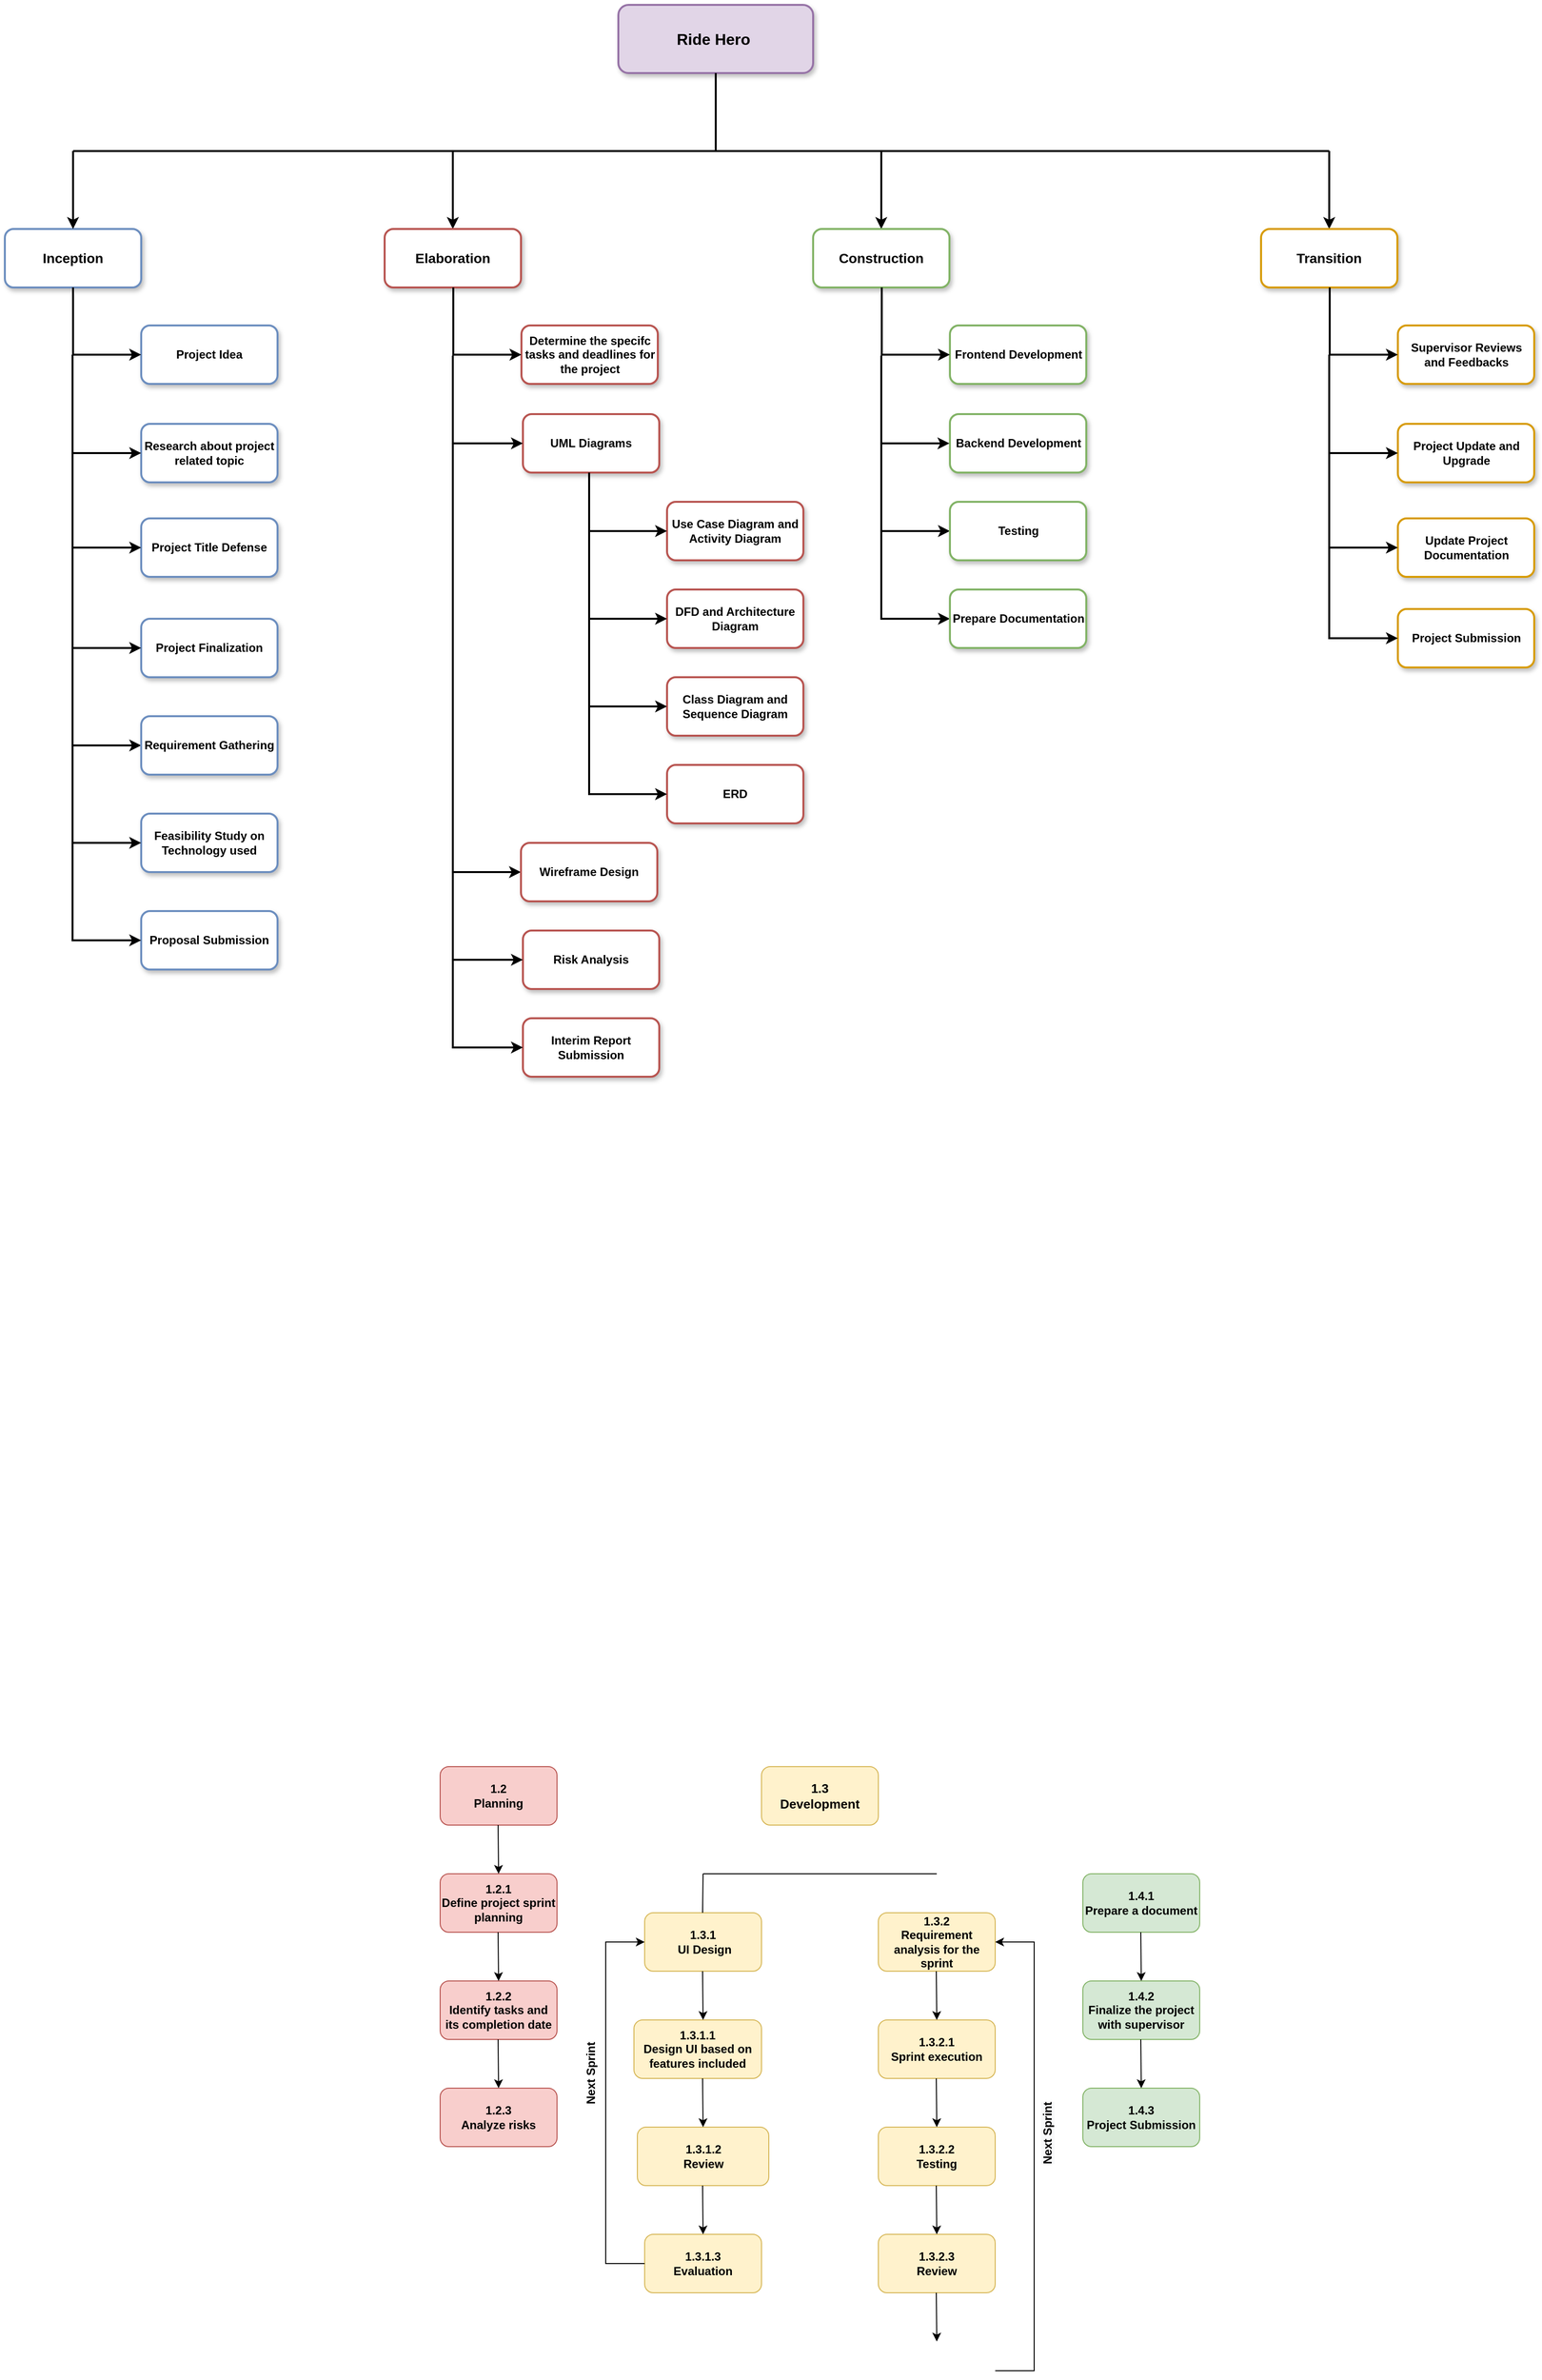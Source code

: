 <mxfile version="20.7.4" type="device"><diagram id="n-b4uIXExrW55swHrePo" name="Page-1"><mxGraphModel dx="2574" dy="1663" grid="0" gridSize="10" guides="1" tooltips="1" connect="1" arrows="1" fold="1" page="0" pageScale="1" pageWidth="850" pageHeight="1100" math="0" shadow="0"><root><mxCell id="0"/><mxCell id="1" parent="0"/><mxCell id="agWm9m5ulad_6yhjG989-1" value="&lt;span style=&quot;font-size: 16px;&quot;&gt;&lt;b&gt;Ride Hero&amp;nbsp;&lt;/b&gt;&lt;/span&gt;" style="rounded=1;whiteSpace=wrap;html=1;strokeWidth=2;fillColor=#e1d5e7;strokeColor=#9673a6;shadow=1;" parent="1" vertex="1"><mxGeometry x="670" y="-30" width="200" height="70" as="geometry"/></mxCell><mxCell id="agWm9m5ulad_6yhjG989-2" value="&lt;b&gt;&lt;font style=&quot;font-size: 14px;&quot;&gt;Inception&lt;/font&gt;&lt;/b&gt;" style="rounded=1;whiteSpace=wrap;html=1;strokeWidth=2;strokeColor=#6c8ebf;shadow=1;" parent="1" vertex="1"><mxGeometry x="40" y="200" width="140" height="60" as="geometry"/></mxCell><mxCell id="agWm9m5ulad_6yhjG989-6" value="&lt;b&gt;Project Idea&lt;/b&gt;" style="rounded=1;whiteSpace=wrap;html=1;strokeWidth=2;shadow=1;strokeColor=#6c8ebf;" parent="1" vertex="1"><mxGeometry x="180" y="299" width="140" height="60" as="geometry"/></mxCell><mxCell id="agWm9m5ulad_6yhjG989-7" value="&lt;b&gt;Research about project related topic&lt;/b&gt;" style="rounded=1;whiteSpace=wrap;html=1;strokeWidth=2;shadow=1;strokeColor=#6c8ebf;" parent="1" vertex="1"><mxGeometry x="180" y="400" width="140" height="60" as="geometry"/></mxCell><mxCell id="agWm9m5ulad_6yhjG989-8" value="&lt;b&gt;Project Title Defense&lt;/b&gt;" style="rounded=1;whiteSpace=wrap;html=1;strokeWidth=2;shadow=1;strokeColor=#6c8ebf;" parent="1" vertex="1"><mxGeometry x="180" y="497" width="140" height="60" as="geometry"/></mxCell><mxCell id="agWm9m5ulad_6yhjG989-9" value="&lt;b&gt;Project Finalization&lt;/b&gt;" style="rounded=1;whiteSpace=wrap;html=1;strokeWidth=2;shadow=1;strokeColor=#6c8ebf;" parent="1" vertex="1"><mxGeometry x="180" y="600" width="140" height="60" as="geometry"/></mxCell><mxCell id="agWm9m5ulad_6yhjG989-28" value="" style="endArrow=none;html=1;rounded=0;strokeWidth=2;" parent="1" edge="1"><mxGeometry width="50" height="50" relative="1" as="geometry"><mxPoint x="110" y="120" as="sourcePoint"/><mxPoint x="1400" y="120" as="targetPoint"/></mxGeometry></mxCell><mxCell id="agWm9m5ulad_6yhjG989-30" value="" style="endArrow=classic;html=1;rounded=0;entryX=0.5;entryY=0;entryDx=0;entryDy=0;strokeWidth=2;shadow=0;" parent="1" target="agWm9m5ulad_6yhjG989-2" edge="1"><mxGeometry width="50" height="50" relative="1" as="geometry"><mxPoint x="110" y="120" as="sourcePoint"/><mxPoint x="620" y="110" as="targetPoint"/></mxGeometry></mxCell><mxCell id="agWm9m5ulad_6yhjG989-31" value="" style="endArrow=classic;html=1;rounded=0;entryX=0.5;entryY=0;entryDx=0;entryDy=0;strokeWidth=2;" parent="1" edge="1"><mxGeometry width="50" height="50" relative="1" as="geometry"><mxPoint x="940" y="120" as="sourcePoint"/><mxPoint x="940" y="200" as="targetPoint"/></mxGeometry></mxCell><mxCell id="agWm9m5ulad_6yhjG989-32" value="" style="endArrow=classic;html=1;rounded=0;entryX=0.5;entryY=0;entryDx=0;entryDy=0;strokeWidth=2;" parent="1" edge="1"><mxGeometry width="50" height="50" relative="1" as="geometry"><mxPoint x="500" y="120" as="sourcePoint"/><mxPoint x="500" y="200" as="targetPoint"/></mxGeometry></mxCell><mxCell id="agWm9m5ulad_6yhjG989-33" value="" style="endArrow=classic;html=1;rounded=0;entryX=0.5;entryY=0;entryDx=0;entryDy=0;strokeWidth=2;" parent="1" edge="1"><mxGeometry width="50" height="50" relative="1" as="geometry"><mxPoint x="1400" y="120" as="sourcePoint"/><mxPoint x="1400" y="200" as="targetPoint"/></mxGeometry></mxCell><mxCell id="agWm9m5ulad_6yhjG989-34" value="" style="endArrow=none;html=1;rounded=0;strokeWidth=2;" parent="1" source="agWm9m5ulad_6yhjG989-1" edge="1"><mxGeometry width="50" height="50" relative="1" as="geometry"><mxPoint x="770" y="160" as="sourcePoint"/><mxPoint x="770" y="120" as="targetPoint"/></mxGeometry></mxCell><mxCell id="Q3MJmjM4DvKp9hGBp_1r-1" value="" style="endArrow=classic;html=1;rounded=0;strokeWidth=2;edgeStyle=orthogonalEdgeStyle;entryX=0;entryY=0.5;entryDx=0;entryDy=0;shadow=0;" parent="1" target="agWm9m5ulad_6yhjG989-6" edge="1"><mxGeometry width="50" height="50" relative="1" as="geometry"><mxPoint x="110" y="260" as="sourcePoint"/><mxPoint x="110" y="300" as="targetPoint"/><Array as="points"><mxPoint x="110" y="329"/></Array></mxGeometry></mxCell><mxCell id="Q3MJmjM4DvKp9hGBp_1r-2" value="" style="endArrow=classic;html=1;rounded=0;strokeWidth=2;edgeStyle=orthogonalEdgeStyle;entryX=0;entryY=0.5;entryDx=0;entryDy=0;shadow=0;" parent="1" target="agWm9m5ulad_6yhjG989-7" edge="1"><mxGeometry width="50" height="50" relative="1" as="geometry"><mxPoint x="109.5" y="329" as="sourcePoint"/><mxPoint x="109.5" y="369" as="targetPoint"/><Array as="points"><mxPoint x="110" y="430"/></Array></mxGeometry></mxCell><mxCell id="Q3MJmjM4DvKp9hGBp_1r-3" value="" style="endArrow=classic;html=1;rounded=0;strokeWidth=2;edgeStyle=orthogonalEdgeStyle;entryX=0;entryY=0.5;entryDx=0;entryDy=0;shadow=0;" parent="1" target="agWm9m5ulad_6yhjG989-8" edge="1"><mxGeometry width="50" height="50" relative="1" as="geometry"><mxPoint x="109.5" y="431" as="sourcePoint"/><mxPoint x="109.5" y="471" as="targetPoint"/><Array as="points"><mxPoint x="110" y="527"/></Array></mxGeometry></mxCell><mxCell id="Q3MJmjM4DvKp9hGBp_1r-4" value="" style="endArrow=classic;html=1;rounded=0;strokeWidth=2;edgeStyle=orthogonalEdgeStyle;entryX=0;entryY=0.5;entryDx=0;entryDy=0;shadow=0;" parent="1" target="agWm9m5ulad_6yhjG989-9" edge="1"><mxGeometry width="50" height="50" relative="1" as="geometry"><mxPoint x="109.5" y="525" as="sourcePoint"/><mxPoint x="109.5" y="565" as="targetPoint"/><Array as="points"><mxPoint x="110" y="630"/></Array></mxGeometry></mxCell><mxCell id="Q3MJmjM4DvKp9hGBp_1r-5" value="&lt;b style=&quot;&quot;&gt;1.2&lt;br&gt;Planning&lt;/b&gt;" style="rounded=1;whiteSpace=wrap;html=1;fillColor=#f8cecc;strokeColor=#b85450;" parent="1" vertex="1"><mxGeometry x="487" y="1778" width="120" height="60" as="geometry"/></mxCell><mxCell id="Q3MJmjM4DvKp9hGBp_1r-6" value="&lt;b style=&quot;font-size: 13px;&quot;&gt;1.3&lt;br&gt;Development&lt;/b&gt;" style="rounded=1;whiteSpace=wrap;html=1;fillColor=#fff2cc;strokeColor=#d6b656;" parent="1" vertex="1"><mxGeometry x="817" y="1778" width="120" height="60" as="geometry"/></mxCell><mxCell id="Q3MJmjM4DvKp9hGBp_1r-8" value="&lt;b style=&quot;&quot;&gt;1.2.1&lt;br&gt;Define project sprint planning&lt;/b&gt;" style="rounded=1;whiteSpace=wrap;html=1;fillColor=#f8cecc;strokeColor=#b85450;" parent="1" vertex="1"><mxGeometry x="487" y="1888" width="120" height="60" as="geometry"/></mxCell><mxCell id="Q3MJmjM4DvKp9hGBp_1r-9" value="&lt;b style=&quot;&quot;&gt;1.2.2&lt;br&gt;Identify tasks and its completion date&lt;/b&gt;" style="rounded=1;whiteSpace=wrap;html=1;fillColor=#f8cecc;strokeColor=#b85450;" parent="1" vertex="1"><mxGeometry x="487" y="1998" width="120" height="60" as="geometry"/></mxCell><mxCell id="Q3MJmjM4DvKp9hGBp_1r-10" value="&lt;b&gt;1.2.3&lt;br&gt;Analyze risks&lt;/b&gt;" style="rounded=1;whiteSpace=wrap;html=1;fillColor=#f8cecc;strokeColor=#b85450;" parent="1" vertex="1"><mxGeometry x="487" y="2108" width="120" height="60" as="geometry"/></mxCell><mxCell id="Q3MJmjM4DvKp9hGBp_1r-11" value="&lt;b&gt;1.3.1&lt;br&gt;&amp;nbsp;UI Design&lt;/b&gt;" style="rounded=1;whiteSpace=wrap;html=1;fillColor=#fff2cc;strokeColor=#d6b656;" parent="1" vertex="1"><mxGeometry x="697" y="1928" width="120" height="60" as="geometry"/></mxCell><mxCell id="Q3MJmjM4DvKp9hGBp_1r-12" value="&lt;b&gt;1.3.2&lt;br&gt;Requirement analysis for the sprint&lt;/b&gt;" style="rounded=1;whiteSpace=wrap;html=1;fillColor=#fff2cc;strokeColor=#d6b656;" parent="1" vertex="1"><mxGeometry x="937" y="1928" width="120" height="60" as="geometry"/></mxCell><mxCell id="Q3MJmjM4DvKp9hGBp_1r-13" value="&lt;b&gt;1.3.1.1&lt;br&gt;Design UI based on features included&lt;/b&gt;" style="rounded=1;whiteSpace=wrap;html=1;fillColor=#fff2cc;strokeColor=#d6b656;" parent="1" vertex="1"><mxGeometry x="686" y="2038" width="131" height="60" as="geometry"/></mxCell><mxCell id="Q3MJmjM4DvKp9hGBp_1r-14" value="&lt;b&gt;1.3.1.2&lt;br&gt;Review&lt;/b&gt;" style="rounded=1;whiteSpace=wrap;html=1;fillColor=#fff2cc;strokeColor=#d6b656;" parent="1" vertex="1"><mxGeometry x="689.5" y="2148" width="135" height="60" as="geometry"/></mxCell><mxCell id="Q3MJmjM4DvKp9hGBp_1r-15" value="&lt;b&gt;1.3.1.3&lt;br&gt;Evaluation&lt;/b&gt;" style="rounded=1;whiteSpace=wrap;html=1;fillColor=#fff2cc;strokeColor=#d6b656;" parent="1" vertex="1"><mxGeometry x="697" y="2258" width="120" height="60" as="geometry"/></mxCell><mxCell id="Q3MJmjM4DvKp9hGBp_1r-16" value="&lt;b&gt;1.3.2.1&lt;br&gt;Sprint execution&lt;/b&gt;" style="rounded=1;whiteSpace=wrap;html=1;fillColor=#fff2cc;strokeColor=#d6b656;" parent="1" vertex="1"><mxGeometry x="937" y="2038" width="120" height="60" as="geometry"/></mxCell><mxCell id="Q3MJmjM4DvKp9hGBp_1r-17" value="&lt;b&gt;1.3.2.2&lt;br&gt;Testing&lt;br&gt;&lt;/b&gt;" style="rounded=1;whiteSpace=wrap;html=1;fillColor=#fff2cc;strokeColor=#d6b656;" parent="1" vertex="1"><mxGeometry x="937" y="2148" width="120" height="60" as="geometry"/></mxCell><mxCell id="Q3MJmjM4DvKp9hGBp_1r-18" value="&lt;b&gt;1.3.2.3&lt;br&gt;Review&lt;/b&gt;" style="rounded=1;whiteSpace=wrap;html=1;fillColor=#fff2cc;strokeColor=#d6b656;" parent="1" vertex="1"><mxGeometry x="937" y="2258" width="120" height="60" as="geometry"/></mxCell><mxCell id="Q3MJmjM4DvKp9hGBp_1r-19" value="&lt;b&gt;1.4.1&lt;br&gt;Prepare a document&lt;/b&gt;" style="rounded=1;whiteSpace=wrap;html=1;fillColor=#d5e8d4;strokeColor=#82b366;" parent="1" vertex="1"><mxGeometry x="1147" y="1888" width="120" height="60" as="geometry"/></mxCell><mxCell id="Q3MJmjM4DvKp9hGBp_1r-20" value="&lt;b&gt;1.4.2&lt;br&gt;Finalize the project with supervisor&lt;/b&gt;" style="rounded=1;whiteSpace=wrap;html=1;fillColor=#d5e8d4;strokeColor=#82b366;" parent="1" vertex="1"><mxGeometry x="1147" y="1998" width="120" height="60" as="geometry"/></mxCell><mxCell id="Q3MJmjM4DvKp9hGBp_1r-21" value="&lt;b&gt;1.4.3&lt;br&gt;Project Submission&lt;/b&gt;" style="rounded=1;whiteSpace=wrap;html=1;fillColor=#d5e8d4;strokeColor=#82b366;" parent="1" vertex="1"><mxGeometry x="1147" y="2108" width="120" height="60" as="geometry"/></mxCell><mxCell id="Q3MJmjM4DvKp9hGBp_1r-22" value="" style="endArrow=classic;html=1;rounded=0;" parent="1" edge="1"><mxGeometry width="50" height="50" relative="1" as="geometry"><mxPoint x="546.5" y="1838" as="sourcePoint"/><mxPoint x="547" y="1888" as="targetPoint"/></mxGeometry></mxCell><mxCell id="Q3MJmjM4DvKp9hGBp_1r-23" value="" style="endArrow=classic;html=1;rounded=0;" parent="1" edge="1"><mxGeometry width="50" height="50" relative="1" as="geometry"><mxPoint x="546.5" y="1948" as="sourcePoint"/><mxPoint x="547" y="1998" as="targetPoint"/></mxGeometry></mxCell><mxCell id="Q3MJmjM4DvKp9hGBp_1r-24" value="" style="endArrow=classic;html=1;rounded=0;" parent="1" edge="1"><mxGeometry width="50" height="50" relative="1" as="geometry"><mxPoint x="546.5" y="2058" as="sourcePoint"/><mxPoint x="547" y="2108" as="targetPoint"/></mxGeometry></mxCell><mxCell id="Q3MJmjM4DvKp9hGBp_1r-25" value="" style="endArrow=classic;html=1;rounded=0;" parent="1" edge="1"><mxGeometry width="50" height="50" relative="1" as="geometry"><mxPoint x="756.5" y="1988" as="sourcePoint"/><mxPoint x="757" y="2038" as="targetPoint"/></mxGeometry></mxCell><mxCell id="Q3MJmjM4DvKp9hGBp_1r-26" value="" style="endArrow=classic;html=1;rounded=0;" parent="1" edge="1"><mxGeometry width="50" height="50" relative="1" as="geometry"><mxPoint x="756.5" y="2098" as="sourcePoint"/><mxPoint x="757" y="2148" as="targetPoint"/></mxGeometry></mxCell><mxCell id="Q3MJmjM4DvKp9hGBp_1r-27" value="" style="endArrow=classic;html=1;rounded=0;" parent="1" edge="1"><mxGeometry width="50" height="50" relative="1" as="geometry"><mxPoint x="756.5" y="2208" as="sourcePoint"/><mxPoint x="757" y="2258" as="targetPoint"/></mxGeometry></mxCell><mxCell id="Q3MJmjM4DvKp9hGBp_1r-28" value="" style="endArrow=classic;html=1;rounded=0;" parent="1" edge="1"><mxGeometry width="50" height="50" relative="1" as="geometry"><mxPoint x="996.5" y="1988" as="sourcePoint"/><mxPoint x="997" y="2038" as="targetPoint"/></mxGeometry></mxCell><mxCell id="Q3MJmjM4DvKp9hGBp_1r-29" value="" style="endArrow=classic;html=1;rounded=0;" parent="1" edge="1"><mxGeometry width="50" height="50" relative="1" as="geometry"><mxPoint x="996.5" y="2098" as="sourcePoint"/><mxPoint x="997" y="2148" as="targetPoint"/></mxGeometry></mxCell><mxCell id="Q3MJmjM4DvKp9hGBp_1r-30" value="" style="endArrow=classic;html=1;rounded=0;" parent="1" edge="1"><mxGeometry width="50" height="50" relative="1" as="geometry"><mxPoint x="996.5" y="2208" as="sourcePoint"/><mxPoint x="997" y="2258" as="targetPoint"/></mxGeometry></mxCell><mxCell id="Q3MJmjM4DvKp9hGBp_1r-32" value="" style="endArrow=classic;html=1;rounded=0;" parent="1" edge="1"><mxGeometry width="50" height="50" relative="1" as="geometry"><mxPoint x="1206.5" y="1948" as="sourcePoint"/><mxPoint x="1207" y="1998" as="targetPoint"/></mxGeometry></mxCell><mxCell id="Q3MJmjM4DvKp9hGBp_1r-33" value="" style="endArrow=classic;html=1;rounded=0;" parent="1" edge="1"><mxGeometry width="50" height="50" relative="1" as="geometry"><mxPoint x="1206.5" y="2058" as="sourcePoint"/><mxPoint x="1207" y="2108" as="targetPoint"/></mxGeometry></mxCell><mxCell id="Q3MJmjM4DvKp9hGBp_1r-35" value="" style="endArrow=none;html=1;rounded=0;" parent="1" edge="1"><mxGeometry width="50" height="50" relative="1" as="geometry"><mxPoint x="997" y="1888" as="sourcePoint"/><mxPoint x="757" y="1888" as="targetPoint"/></mxGeometry></mxCell><mxCell id="Q3MJmjM4DvKp9hGBp_1r-36" value="" style="endArrow=none;html=1;rounded=0;" parent="1" edge="1"><mxGeometry width="50" height="50" relative="1" as="geometry"><mxPoint x="757" y="1888" as="sourcePoint"/><mxPoint x="756.5" y="1928" as="targetPoint"/></mxGeometry></mxCell><mxCell id="Q3MJmjM4DvKp9hGBp_1r-38" value="" style="endArrow=classic;html=1;rounded=0;" parent="1" edge="1"><mxGeometry width="50" height="50" relative="1" as="geometry"><mxPoint x="996.5" y="2318" as="sourcePoint"/><mxPoint x="997" y="2368" as="targetPoint"/></mxGeometry></mxCell><mxCell id="Q3MJmjM4DvKp9hGBp_1r-39" value="" style="endArrow=classic;html=1;rounded=0;fontSize=12;exitX=0;exitY=0.5;exitDx=0;exitDy=0;edgeStyle=orthogonalEdgeStyle;entryX=0;entryY=0.5;entryDx=0;entryDy=0;" parent="1" source="Q3MJmjM4DvKp9hGBp_1r-15" target="Q3MJmjM4DvKp9hGBp_1r-11" edge="1"><mxGeometry width="50" height="50" relative="1" as="geometry"><mxPoint x="717" y="2228" as="sourcePoint"/><mxPoint x="767" y="2178" as="targetPoint"/><Array as="points"><mxPoint x="657" y="2288"/><mxPoint x="657" y="1958"/></Array></mxGeometry></mxCell><mxCell id="Q3MJmjM4DvKp9hGBp_1r-40" value="" style="endArrow=classic;html=1;rounded=0;fontSize=12;edgeStyle=orthogonalEdgeStyle;exitX=1;exitY=0.5;exitDx=0;exitDy=0;entryX=1;entryY=0.5;entryDx=0;entryDy=0;" parent="1" target="Q3MJmjM4DvKp9hGBp_1r-12" edge="1"><mxGeometry width="50" height="50" relative="1" as="geometry"><mxPoint x="1057" y="2398" as="sourcePoint"/><mxPoint x="1137" y="2098" as="targetPoint"/><Array as="points"><mxPoint x="1097" y="2398"/><mxPoint x="1097" y="1958"/></Array></mxGeometry></mxCell><mxCell id="Q3MJmjM4DvKp9hGBp_1r-41" value="&lt;b&gt;Next Sprint&lt;/b&gt;" style="text;html=1;align=center;verticalAlign=middle;resizable=0;points=[];autosize=1;strokeColor=none;fillColor=none;fontSize=12;rotation=-90;" parent="1" vertex="1"><mxGeometry x="597" y="2078" width="90" height="30" as="geometry"/></mxCell><mxCell id="Q3MJmjM4DvKp9hGBp_1r-42" value="&lt;b style=&quot;color: rgb(0, 0, 0); font-family: Helvetica; font-size: 12px; font-style: normal; font-variant-ligatures: normal; font-variant-caps: normal; letter-spacing: normal; orphans: 2; text-align: center; text-indent: 0px; text-transform: none; widows: 2; word-spacing: 0px; -webkit-text-stroke-width: 0px; background-color: rgb(248, 249, 250); text-decoration-thickness: initial; text-decoration-style: initial; text-decoration-color: initial;&quot;&gt;Next Sprint&lt;/b&gt;" style="text;whiteSpace=wrap;html=1;fontSize=12;rotation=-90;" parent="1" vertex="1"><mxGeometry x="1067" y="2118" width="100" height="40" as="geometry"/></mxCell><mxCell id="Q3MJmjM4DvKp9hGBp_1r-57" value="&lt;b&gt;&lt;font style=&quot;font-size: 14px;&quot;&gt;Elaboration&lt;/font&gt;&lt;/b&gt;" style="rounded=1;whiteSpace=wrap;html=1;strokeWidth=2;strokeColor=#b85450;shadow=1;" parent="1" vertex="1"><mxGeometry x="430" y="200" width="140" height="60" as="geometry"/></mxCell><mxCell id="Q3MJmjM4DvKp9hGBp_1r-117" value="&lt;span style=&quot;font-size: 14px;&quot;&gt;&lt;b&gt;Transition&lt;/b&gt;&lt;/span&gt;" style="rounded=1;whiteSpace=wrap;html=1;strokeWidth=2;strokeColor=#d79b00;shadow=1;" parent="1" vertex="1"><mxGeometry x="1330" y="200" width="140" height="60" as="geometry"/></mxCell><mxCell id="Q3MJmjM4DvKp9hGBp_1r-118" value="&lt;b&gt;Supervisor Reviews and Feedbacks&lt;/b&gt;" style="rounded=1;whiteSpace=wrap;html=1;strokeWidth=2;strokeColor=#d79b00;shadow=1;" parent="1" vertex="1"><mxGeometry x="1470.5" y="299" width="140" height="60" as="geometry"/></mxCell><mxCell id="Q3MJmjM4DvKp9hGBp_1r-119" value="&lt;b&gt;Project Update and Upgrade&lt;/b&gt;" style="rounded=1;whiteSpace=wrap;html=1;strokeWidth=2;strokeColor=#d79b00;shadow=1;" parent="1" vertex="1"><mxGeometry x="1470.5" y="400" width="140" height="60" as="geometry"/></mxCell><mxCell id="Q3MJmjM4DvKp9hGBp_1r-120" value="&lt;b&gt;Update Project Documentation&lt;/b&gt;" style="rounded=1;whiteSpace=wrap;html=1;strokeWidth=2;strokeColor=#d79b00;shadow=1;" parent="1" vertex="1"><mxGeometry x="1470.5" y="497" width="140" height="60" as="geometry"/></mxCell><mxCell id="Q3MJmjM4DvKp9hGBp_1r-121" value="&lt;b&gt;Project Submission&lt;/b&gt;" style="rounded=1;whiteSpace=wrap;html=1;strokeWidth=2;strokeColor=#d79b00;shadow=1;" parent="1" vertex="1"><mxGeometry x="1470.5" y="590" width="140" height="60" as="geometry"/></mxCell><mxCell id="Q3MJmjM4DvKp9hGBp_1r-122" value="" style="endArrow=classic;html=1;rounded=0;strokeWidth=2;edgeStyle=orthogonalEdgeStyle;entryX=0;entryY=0.5;entryDx=0;entryDy=0;" parent="1" target="Q3MJmjM4DvKp9hGBp_1r-118" edge="1"><mxGeometry width="50" height="50" relative="1" as="geometry"><mxPoint x="1400.5" y="260" as="sourcePoint"/><mxPoint x="1400.5" y="300" as="targetPoint"/><Array as="points"><mxPoint x="1400.5" y="329"/></Array></mxGeometry></mxCell><mxCell id="Q3MJmjM4DvKp9hGBp_1r-123" value="" style="endArrow=classic;html=1;rounded=0;strokeWidth=2;edgeStyle=orthogonalEdgeStyle;entryX=0;entryY=0.5;entryDx=0;entryDy=0;" parent="1" target="Q3MJmjM4DvKp9hGBp_1r-119" edge="1"><mxGeometry width="50" height="50" relative="1" as="geometry"><mxPoint x="1400" y="329" as="sourcePoint"/><mxPoint x="1400" y="369" as="targetPoint"/><Array as="points"><mxPoint x="1400.5" y="430"/></Array></mxGeometry></mxCell><mxCell id="Q3MJmjM4DvKp9hGBp_1r-124" value="" style="endArrow=classic;html=1;rounded=0;strokeWidth=2;edgeStyle=orthogonalEdgeStyle;entryX=0;entryY=0.5;entryDx=0;entryDy=0;" parent="1" target="Q3MJmjM4DvKp9hGBp_1r-120" edge="1"><mxGeometry width="50" height="50" relative="1" as="geometry"><mxPoint x="1400" y="431" as="sourcePoint"/><mxPoint x="1400" y="471" as="targetPoint"/><Array as="points"><mxPoint x="1400.5" y="527"/></Array></mxGeometry></mxCell><mxCell id="Q3MJmjM4DvKp9hGBp_1r-125" value="" style="endArrow=classic;html=1;rounded=0;strokeWidth=2;edgeStyle=orthogonalEdgeStyle;entryX=0;entryY=0.5;entryDx=0;entryDy=0;" parent="1" target="Q3MJmjM4DvKp9hGBp_1r-121" edge="1"><mxGeometry width="50" height="50" relative="1" as="geometry"><mxPoint x="1400" y="525" as="sourcePoint"/><mxPoint x="1400" y="565" as="targetPoint"/><Array as="points"><mxPoint x="1400" y="620"/></Array></mxGeometry></mxCell><mxCell id="Q3MJmjM4DvKp9hGBp_1r-127" value="" style="endArrow=classic;html=1;rounded=0;strokeWidth=2;edgeStyle=orthogonalEdgeStyle;entryX=0;entryY=0.5;entryDx=0;entryDy=0;shadow=0;" parent="1" target="Q3MJmjM4DvKp9hGBp_1r-128" edge="1"><mxGeometry width="50" height="50" relative="1" as="geometry"><mxPoint x="109.5" y="608" as="sourcePoint"/><mxPoint x="180" y="721" as="targetPoint"/><Array as="points"><mxPoint x="110" y="730"/></Array></mxGeometry></mxCell><mxCell id="Q3MJmjM4DvKp9hGBp_1r-128" value="&lt;b&gt;Requirement Gathering&lt;/b&gt;" style="rounded=1;whiteSpace=wrap;html=1;strokeWidth=2;shadow=1;strokeColor=#6c8ebf;" parent="1" vertex="1"><mxGeometry x="180" y="700" width="140" height="60" as="geometry"/></mxCell><mxCell id="Q3MJmjM4DvKp9hGBp_1r-129" value="&lt;b&gt;Determine the specifc tasks and deadlines for the project&lt;/b&gt;" style="rounded=1;whiteSpace=wrap;html=1;strokeWidth=2;strokeColor=#b85450;shadow=1;" parent="1" vertex="1"><mxGeometry x="570.5" y="299" width="140" height="60" as="geometry"/></mxCell><mxCell id="Q3MJmjM4DvKp9hGBp_1r-130" value="&lt;b&gt;UML Diagrams&lt;/b&gt;" style="rounded=1;whiteSpace=wrap;html=1;strokeWidth=2;strokeColor=#b85450;shadow=1;" parent="1" vertex="1"><mxGeometry x="572" y="390" width="140" height="60" as="geometry"/></mxCell><mxCell id="Q3MJmjM4DvKp9hGBp_1r-133" value="" style="endArrow=classic;html=1;rounded=0;strokeWidth=2;edgeStyle=orthogonalEdgeStyle;entryX=0;entryY=0.5;entryDx=0;entryDy=0;" parent="1" target="Q3MJmjM4DvKp9hGBp_1r-129" edge="1"><mxGeometry width="50" height="50" relative="1" as="geometry"><mxPoint x="500.5" y="260" as="sourcePoint"/><mxPoint x="500.5" y="300" as="targetPoint"/><Array as="points"><mxPoint x="500.5" y="329"/></Array></mxGeometry></mxCell><mxCell id="Q3MJmjM4DvKp9hGBp_1r-149" value="&lt;span style=&quot;font-size: 14px;&quot;&gt;&lt;b&gt;Construction&lt;/b&gt;&lt;/span&gt;" style="rounded=1;whiteSpace=wrap;html=1;strokeWidth=2;strokeColor=#82b366;shadow=1;" parent="1" vertex="1"><mxGeometry x="870" y="200" width="140" height="60" as="geometry"/></mxCell><mxCell id="Q3MJmjM4DvKp9hGBp_1r-150" value="&lt;b&gt;Frontend Development&lt;/b&gt;" style="rounded=1;whiteSpace=wrap;html=1;strokeWidth=2;strokeColor=#82b366;shadow=1;" parent="1" vertex="1"><mxGeometry x="1010.5" y="299" width="140" height="60" as="geometry"/></mxCell><mxCell id="Q3MJmjM4DvKp9hGBp_1r-154" value="" style="endArrow=classic;html=1;rounded=0;strokeWidth=2;edgeStyle=orthogonalEdgeStyle;entryX=0;entryY=0.5;entryDx=0;entryDy=0;" parent="1" target="Q3MJmjM4DvKp9hGBp_1r-150" edge="1"><mxGeometry width="50" height="50" relative="1" as="geometry"><mxPoint x="940.5" y="260" as="sourcePoint"/><mxPoint x="940.5" y="300" as="targetPoint"/><Array as="points"><mxPoint x="940.5" y="329"/></Array></mxGeometry></mxCell><mxCell id="Q3MJmjM4DvKp9hGBp_1r-158" value="" style="endArrow=classic;html=1;rounded=0;strokeWidth=2;edgeStyle=orthogonalEdgeStyle;entryX=0;entryY=0.5;entryDx=0;entryDy=0;" parent="1" target="Q3MJmjM4DvKp9hGBp_1r-159" edge="1"><mxGeometry width="50" height="50" relative="1" as="geometry"><mxPoint x="940" y="330" as="sourcePoint"/><mxPoint x="1010.5" y="721" as="targetPoint"/><Array as="points"><mxPoint x="940" y="510"/></Array></mxGeometry></mxCell><mxCell id="Q3MJmjM4DvKp9hGBp_1r-159" value="&lt;b&gt;Testing&lt;/b&gt;" style="rounded=1;whiteSpace=wrap;html=1;strokeWidth=2;strokeColor=#82b366;shadow=1;" parent="1" vertex="1"><mxGeometry x="1010.5" y="480" width="140" height="60" as="geometry"/></mxCell><mxCell id="Q3MJmjM4DvKp9hGBp_1r-164" value="" style="endArrow=classic;html=1;rounded=0;strokeWidth=2;edgeStyle=orthogonalEdgeStyle;entryX=0;entryY=0.5;entryDx=0;entryDy=0;" parent="1" target="Q3MJmjM4DvKp9hGBp_1r-165" edge="1"><mxGeometry width="50" height="50" relative="1" as="geometry"><mxPoint x="940" y="510" as="sourcePoint"/><mxPoint x="1010.5" y="769" as="targetPoint"/><Array as="points"><mxPoint x="940" y="600"/></Array></mxGeometry></mxCell><mxCell id="Q3MJmjM4DvKp9hGBp_1r-165" value="&lt;b&gt;Prepare Documentation&lt;/b&gt;" style="rounded=1;whiteSpace=wrap;html=1;strokeWidth=2;strokeColor=#82b366;shadow=1;" parent="1" vertex="1"><mxGeometry x="1010.5" y="570" width="140" height="60" as="geometry"/></mxCell><mxCell id="6FlvchHs_rrw6X89tvpD-1" value="&lt;b&gt;Feasibility Study on Technology used&lt;/b&gt;" style="rounded=1;whiteSpace=wrap;html=1;strokeWidth=2;shadow=1;strokeColor=#6c8ebf;" vertex="1" parent="1"><mxGeometry x="180" y="800" width="140" height="60" as="geometry"/></mxCell><mxCell id="6FlvchHs_rrw6X89tvpD-2" value="&lt;b&gt;Proposal Submission&lt;/b&gt;" style="rounded=1;whiteSpace=wrap;html=1;strokeWidth=2;shadow=1;strokeColor=#6c8ebf;" vertex="1" parent="1"><mxGeometry x="180" y="900" width="140" height="60" as="geometry"/></mxCell><mxCell id="6FlvchHs_rrw6X89tvpD-3" value="" style="endArrow=classic;html=1;rounded=0;strokeWidth=2;edgeStyle=orthogonalEdgeStyle;entryX=0;entryY=0.5;entryDx=0;entryDy=0;shadow=0;" edge="1" parent="1" target="6FlvchHs_rrw6X89tvpD-1"><mxGeometry x="0.268" y="-18" width="50" height="50" relative="1" as="geometry"><mxPoint x="109.5" y="730" as="sourcePoint"/><mxPoint x="180" y="852" as="targetPoint"/><Array as="points"><mxPoint x="110" y="830"/></Array><mxPoint as="offset"/></mxGeometry></mxCell><mxCell id="6FlvchHs_rrw6X89tvpD-5" value="" style="endArrow=classic;html=1;rounded=0;strokeWidth=2;edgeStyle=orthogonalEdgeStyle;entryX=0;entryY=0.5;entryDx=0;entryDy=0;shadow=0;" edge="1" parent="1" target="6FlvchHs_rrw6X89tvpD-2"><mxGeometry width="50" height="50" relative="1" as="geometry"><mxPoint x="109.5" y="830" as="sourcePoint"/><mxPoint x="180" y="952" as="targetPoint"/><Array as="points"><mxPoint x="110" y="930"/></Array></mxGeometry></mxCell><mxCell id="6FlvchHs_rrw6X89tvpD-6" value="&lt;b&gt;Use Case Diagram and Activity Diagram&lt;/b&gt;" style="rounded=1;whiteSpace=wrap;html=1;strokeWidth=2;strokeColor=#b85450;shadow=1;" vertex="1" parent="1"><mxGeometry x="720" y="480" width="140" height="60" as="geometry"/></mxCell><mxCell id="6FlvchHs_rrw6X89tvpD-7" value="&lt;b&gt;DFD and Architecture Diagram&lt;/b&gt;" style="rounded=1;whiteSpace=wrap;html=1;strokeWidth=2;strokeColor=#b85450;shadow=1;" vertex="1" parent="1"><mxGeometry x="720" y="570" width="140" height="60" as="geometry"/></mxCell><mxCell id="6FlvchHs_rrw6X89tvpD-8" value="&lt;b&gt;Class Diagram and Sequence Diagram&lt;/b&gt;" style="rounded=1;whiteSpace=wrap;html=1;strokeWidth=2;strokeColor=#b85450;shadow=1;" vertex="1" parent="1"><mxGeometry x="720" y="660" width="140" height="60" as="geometry"/></mxCell><mxCell id="6FlvchHs_rrw6X89tvpD-12" value="&lt;b&gt;ERD&lt;/b&gt;" style="rounded=1;whiteSpace=wrap;html=1;strokeWidth=2;strokeColor=#b85450;shadow=1;" vertex="1" parent="1"><mxGeometry x="720" y="750" width="140" height="60" as="geometry"/></mxCell><mxCell id="6FlvchHs_rrw6X89tvpD-14" value="" style="endArrow=classic;html=1;rounded=0;strokeWidth=2;edgeStyle=orthogonalEdgeStyle;entryX=0;entryY=0.5;entryDx=0;entryDy=0;" edge="1" parent="1" target="Q3MJmjM4DvKp9hGBp_1r-130"><mxGeometry x="-0.007" y="-71" width="50" height="50" relative="1" as="geometry"><mxPoint x="500" y="330" as="sourcePoint"/><mxPoint x="570" y="399" as="targetPoint"/><Array as="points"><mxPoint x="500" y="420"/></Array><mxPoint as="offset"/></mxGeometry></mxCell><mxCell id="6FlvchHs_rrw6X89tvpD-15" value="" style="endArrow=classic;html=1;rounded=0;shadow=0;strokeWidth=2;edgeStyle=orthogonalEdgeStyle;entryX=0;entryY=0.5;entryDx=0;entryDy=0;" edge="1" parent="1" target="6FlvchHs_rrw6X89tvpD-6"><mxGeometry width="50" height="50" relative="1" as="geometry"><mxPoint x="640" y="450" as="sourcePoint"/><mxPoint x="620" y="470" as="targetPoint"/><Array as="points"><mxPoint x="640" y="510"/></Array></mxGeometry></mxCell><mxCell id="6FlvchHs_rrw6X89tvpD-17" value="" style="endArrow=classic;html=1;rounded=0;shadow=0;strokeWidth=2;edgeStyle=orthogonalEdgeStyle;entryX=0;entryY=0.5;entryDx=0;entryDy=0;" edge="1" parent="1" target="6FlvchHs_rrw6X89tvpD-7"><mxGeometry width="50" height="50" relative="1" as="geometry"><mxPoint x="650" y="510" as="sourcePoint"/><mxPoint x="670" y="660" as="targetPoint"/><Array as="points"><mxPoint x="640" y="510"/><mxPoint x="640" y="600"/></Array></mxGeometry></mxCell><mxCell id="6FlvchHs_rrw6X89tvpD-18" value="" style="endArrow=classic;html=1;rounded=0;shadow=0;strokeWidth=2;edgeStyle=orthogonalEdgeStyle;entryX=0;entryY=0.5;entryDx=0;entryDy=0;" edge="1" parent="1"><mxGeometry width="50" height="50" relative="1" as="geometry"><mxPoint x="650" y="600" as="sourcePoint"/><mxPoint x="720" y="690" as="targetPoint"/><Array as="points"><mxPoint x="640" y="600"/><mxPoint x="640" y="690"/></Array></mxGeometry></mxCell><mxCell id="6FlvchHs_rrw6X89tvpD-19" value="" style="endArrow=classic;html=1;rounded=0;shadow=0;strokeWidth=2;edgeStyle=orthogonalEdgeStyle;entryX=0;entryY=0.5;entryDx=0;entryDy=0;" edge="1" parent="1"><mxGeometry width="50" height="50" relative="1" as="geometry"><mxPoint x="650" y="690" as="sourcePoint"/><mxPoint x="720" y="780" as="targetPoint"/><Array as="points"><mxPoint x="640" y="690"/><mxPoint x="640" y="780"/></Array></mxGeometry></mxCell><mxCell id="6FlvchHs_rrw6X89tvpD-20" value="" style="endArrow=classic;html=1;rounded=0;strokeWidth=2;edgeStyle=orthogonalEdgeStyle;entryX=0;entryY=0.5;entryDx=0;entryDy=0;" edge="1" parent="1" target="6FlvchHs_rrw6X89tvpD-21"><mxGeometry x="-0.007" y="-71" width="50" height="50" relative="1" as="geometry"><mxPoint x="500" y="410" as="sourcePoint"/><mxPoint x="570" y="860" as="targetPoint"/><Array as="points"><mxPoint x="500" y="860"/></Array><mxPoint as="offset"/></mxGeometry></mxCell><mxCell id="6FlvchHs_rrw6X89tvpD-21" value="&lt;b&gt;Wireframe Design&lt;/b&gt;" style="rounded=1;whiteSpace=wrap;html=1;strokeWidth=2;strokeColor=#b85450;shadow=1;" vertex="1" parent="1"><mxGeometry x="570" y="830" width="140" height="60" as="geometry"/></mxCell><mxCell id="6FlvchHs_rrw6X89tvpD-22" value="&lt;b&gt;Risk Analysis&lt;/b&gt;" style="rounded=1;whiteSpace=wrap;html=1;strokeWidth=2;strokeColor=#b85450;shadow=1;" vertex="1" parent="1"><mxGeometry x="572" y="920" width="140" height="60" as="geometry"/></mxCell><mxCell id="6FlvchHs_rrw6X89tvpD-23" value="&lt;b&gt;Interim Report Submission&lt;/b&gt;" style="rounded=1;whiteSpace=wrap;html=1;strokeWidth=2;strokeColor=#b85450;shadow=1;" vertex="1" parent="1"><mxGeometry x="572" y="1010" width="140" height="60" as="geometry"/></mxCell><mxCell id="6FlvchHs_rrw6X89tvpD-24" value="" style="endArrow=classic;html=1;rounded=0;strokeWidth=2;edgeStyle=orthogonalEdgeStyle;entryX=0;entryY=0.5;entryDx=0;entryDy=0;" edge="1" parent="1" target="6FlvchHs_rrw6X89tvpD-22"><mxGeometry width="50" height="50" relative="1" as="geometry"><mxPoint x="500" y="860" as="sourcePoint"/><mxPoint x="570" y="929" as="targetPoint"/><Array as="points"><mxPoint x="500" y="950"/></Array></mxGeometry></mxCell><mxCell id="6FlvchHs_rrw6X89tvpD-26" value="" style="endArrow=classic;html=1;rounded=0;strokeWidth=2;edgeStyle=orthogonalEdgeStyle;entryX=0;entryY=0.5;entryDx=0;entryDy=0;" edge="1" parent="1"><mxGeometry width="50" height="50" relative="1" as="geometry"><mxPoint x="500" y="950" as="sourcePoint"/><mxPoint x="572" y="1040" as="targetPoint"/><Array as="points"><mxPoint x="500" y="1040"/></Array></mxGeometry></mxCell><mxCell id="6FlvchHs_rrw6X89tvpD-28" value="&lt;b&gt;Backend Development&lt;/b&gt;" style="rounded=1;whiteSpace=wrap;html=1;strokeWidth=2;strokeColor=#82b366;shadow=1;" vertex="1" parent="1"><mxGeometry x="1010.5" y="390" width="140" height="60" as="geometry"/></mxCell><mxCell id="6FlvchHs_rrw6X89tvpD-30" value="" style="endArrow=classic;html=1;rounded=0;shadow=0;strokeWidth=2;" edge="1" parent="1"><mxGeometry width="50" height="50" relative="1" as="geometry"><mxPoint x="940" y="420" as="sourcePoint"/><mxPoint x="1010" y="420" as="targetPoint"/></mxGeometry></mxCell></root></mxGraphModel></diagram></mxfile>